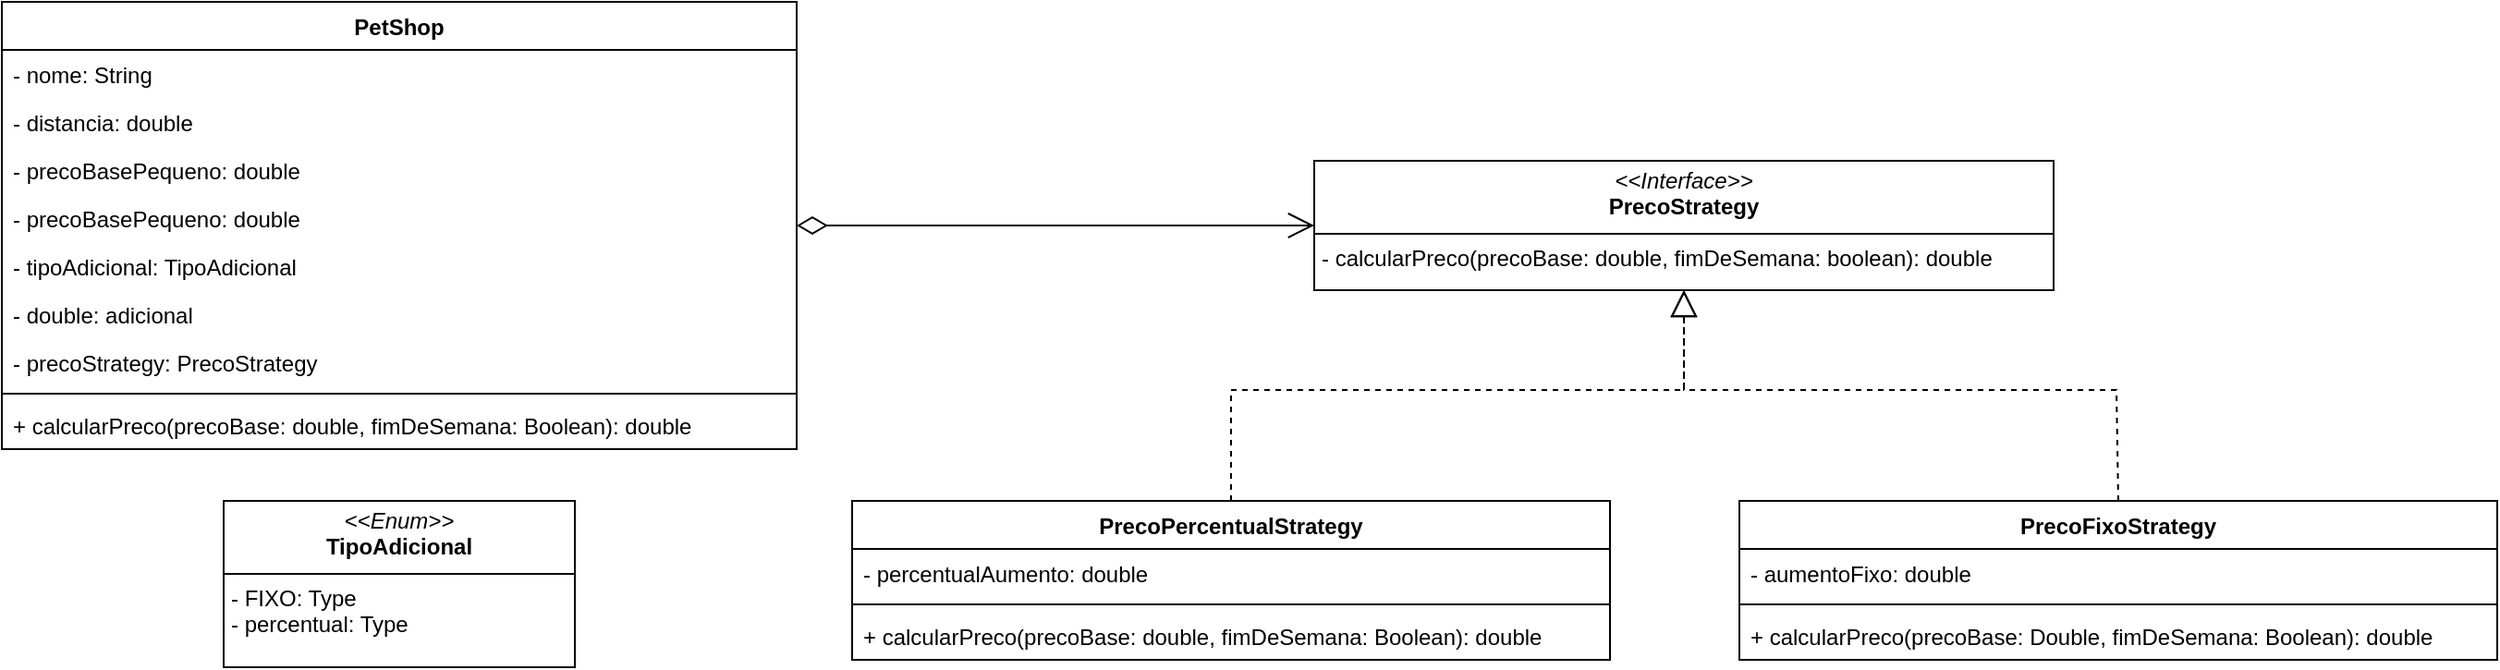 <mxfile version="24.7.6">
  <diagram id="C5RBs43oDa-KdzZeNtuy" name="Page-1">
    <mxGraphModel dx="1810" dy="1010" grid="1" gridSize="10" guides="1" tooltips="1" connect="1" arrows="1" fold="1" page="1" pageScale="1" pageWidth="827" pageHeight="1169" math="0" shadow="0">
      <root>
        <mxCell id="WIyWlLk6GJQsqaUBKTNV-0" />
        <mxCell id="WIyWlLk6GJQsqaUBKTNV-1" parent="WIyWlLk6GJQsqaUBKTNV-0" />
        <mxCell id="bATAKiiqH55IF6qV1KtN-7" value="&lt;p style=&quot;margin:0px;margin-top:4px;text-align:center;&quot;&gt;&lt;i&gt;&amp;lt;&amp;lt;Interface&amp;gt;&amp;gt;&lt;/i&gt;&lt;br&gt;&lt;b&gt;PrecoStrategy&lt;/b&gt;&lt;/p&gt;&lt;hr size=&quot;1&quot; style=&quot;border-style:solid;&quot;&gt;&lt;p style=&quot;margin:0px;margin-left:4px;&quot;&gt;- calcularPreco(precoBase: double, fimDeSemana: boolean): double&lt;br&gt;&lt;/p&gt;" style="verticalAlign=top;align=left;overflow=fill;html=1;whiteSpace=wrap;" parent="WIyWlLk6GJQsqaUBKTNV-1" vertex="1">
          <mxGeometry x="790" y="166" width="400" height="70" as="geometry" />
        </mxCell>
        <mxCell id="bATAKiiqH55IF6qV1KtN-13" value="PrecoPercentualStrategy" style="swimlane;fontStyle=1;align=center;verticalAlign=top;childLayout=stackLayout;horizontal=1;startSize=26;horizontalStack=0;resizeParent=1;resizeParentMax=0;resizeLast=0;collapsible=1;marginBottom=0;whiteSpace=wrap;html=1;" parent="WIyWlLk6GJQsqaUBKTNV-1" vertex="1">
          <mxGeometry x="540" y="350" width="410" height="86" as="geometry" />
        </mxCell>
        <mxCell id="bATAKiiqH55IF6qV1KtN-14" value="&lt;span class=&quot;hljs-keyword&quot;&gt;-&lt;/span&gt;&amp;nbsp;percentualAumento: double" style="text;strokeColor=none;fillColor=none;align=left;verticalAlign=top;spacingLeft=4;spacingRight=4;overflow=hidden;rotatable=0;points=[[0,0.5],[1,0.5]];portConstraint=eastwest;whiteSpace=wrap;html=1;" parent="bATAKiiqH55IF6qV1KtN-13" vertex="1">
          <mxGeometry y="26" width="410" height="26" as="geometry" />
        </mxCell>
        <mxCell id="bATAKiiqH55IF6qV1KtN-15" value="" style="line;strokeWidth=1;fillColor=none;align=left;verticalAlign=middle;spacingTop=-1;spacingLeft=3;spacingRight=3;rotatable=0;labelPosition=right;points=[];portConstraint=eastwest;strokeColor=inherit;" parent="bATAKiiqH55IF6qV1KtN-13" vertex="1">
          <mxGeometry y="52" width="410" height="8" as="geometry" />
        </mxCell>
        <mxCell id="bATAKiiqH55IF6qV1KtN-16" value="+ calcularPreco(precoBase: double, fimDeSemana: Boolean): double" style="text;strokeColor=none;fillColor=none;align=left;verticalAlign=top;spacingLeft=4;spacingRight=4;overflow=hidden;rotatable=0;points=[[0,0.5],[1,0.5]];portConstraint=eastwest;whiteSpace=wrap;html=1;" parent="bATAKiiqH55IF6qV1KtN-13" vertex="1">
          <mxGeometry y="60" width="410" height="26" as="geometry" />
        </mxCell>
        <mxCell id="bATAKiiqH55IF6qV1KtN-17" value="PrecoFixoStrategy" style="swimlane;fontStyle=1;align=center;verticalAlign=top;childLayout=stackLayout;horizontal=1;startSize=26;horizontalStack=0;resizeParent=1;resizeParentMax=0;resizeLast=0;collapsible=1;marginBottom=0;whiteSpace=wrap;html=1;" parent="WIyWlLk6GJQsqaUBKTNV-1" vertex="1">
          <mxGeometry x="1020" y="350" width="410" height="86" as="geometry" />
        </mxCell>
        <mxCell id="bATAKiiqH55IF6qV1KtN-18" value="&lt;span class=&quot;hljs-keyword&quot;&gt;-&lt;/span&gt;&amp;nbsp;aumentoFixo: double" style="text;strokeColor=none;fillColor=none;align=left;verticalAlign=top;spacingLeft=4;spacingRight=4;overflow=hidden;rotatable=0;points=[[0,0.5],[1,0.5]];portConstraint=eastwest;whiteSpace=wrap;html=1;" parent="bATAKiiqH55IF6qV1KtN-17" vertex="1">
          <mxGeometry y="26" width="410" height="26" as="geometry" />
        </mxCell>
        <mxCell id="bATAKiiqH55IF6qV1KtN-19" value="" style="line;strokeWidth=1;fillColor=none;align=left;verticalAlign=middle;spacingTop=-1;spacingLeft=3;spacingRight=3;rotatable=0;labelPosition=right;points=[];portConstraint=eastwest;strokeColor=inherit;" parent="bATAKiiqH55IF6qV1KtN-17" vertex="1">
          <mxGeometry y="52" width="410" height="8" as="geometry" />
        </mxCell>
        <mxCell id="bATAKiiqH55IF6qV1KtN-20" value="+ calcularPreco(precoBase: Double, fimDeSemana: Boolean): double" style="text;strokeColor=none;fillColor=none;align=left;verticalAlign=top;spacingLeft=4;spacingRight=4;overflow=hidden;rotatable=0;points=[[0,0.5],[1,0.5]];portConstraint=eastwest;whiteSpace=wrap;html=1;" parent="bATAKiiqH55IF6qV1KtN-17" vertex="1">
          <mxGeometry y="60" width="410" height="26" as="geometry" />
        </mxCell>
        <mxCell id="bATAKiiqH55IF6qV1KtN-23" value="" style="endArrow=block;dashed=1;endFill=0;endSize=12;html=1;rounded=0;exitX=0.5;exitY=0;exitDx=0;exitDy=0;entryX=0.5;entryY=1;entryDx=0;entryDy=0;" parent="WIyWlLk6GJQsqaUBKTNV-1" source="bATAKiiqH55IF6qV1KtN-13" target="bATAKiiqH55IF6qV1KtN-7" edge="1">
          <mxGeometry width="160" relative="1" as="geometry">
            <mxPoint x="880" y="320" as="sourcePoint" />
            <mxPoint x="1040" y="320" as="targetPoint" />
            <Array as="points">
              <mxPoint x="745" y="290" />
              <mxPoint x="990" y="290" />
            </Array>
          </mxGeometry>
        </mxCell>
        <mxCell id="bATAKiiqH55IF6qV1KtN-24" value="" style="endArrow=block;dashed=1;endFill=0;endSize=12;html=1;rounded=0;entryX=0.5;entryY=1;entryDx=0;entryDy=0;exitX=0.5;exitY=0;exitDx=0;exitDy=0;" parent="WIyWlLk6GJQsqaUBKTNV-1" source="bATAKiiqH55IF6qV1KtN-17" target="bATAKiiqH55IF6qV1KtN-7" edge="1">
          <mxGeometry width="160" relative="1" as="geometry">
            <mxPoint x="1224" y="300" as="sourcePoint" />
            <mxPoint x="950" y="220" as="targetPoint" />
            <Array as="points">
              <mxPoint x="1224" y="290" />
              <mxPoint x="990" y="290" />
            </Array>
          </mxGeometry>
        </mxCell>
        <mxCell id="bATAKiiqH55IF6qV1KtN-34" value="PetShop" style="swimlane;fontStyle=1;align=center;verticalAlign=top;childLayout=stackLayout;horizontal=1;startSize=26;horizontalStack=0;resizeParent=1;resizeParentMax=0;resizeLast=0;collapsible=1;marginBottom=0;whiteSpace=wrap;html=1;" parent="WIyWlLk6GJQsqaUBKTNV-1" vertex="1">
          <mxGeometry x="80" y="80" width="430" height="242" as="geometry" />
        </mxCell>
        <mxCell id="bATAKiiqH55IF6qV1KtN-38" value="- nome: String" style="text;strokeColor=none;fillColor=none;align=left;verticalAlign=top;spacingLeft=4;spacingRight=4;overflow=hidden;rotatable=0;points=[[0,0.5],[1,0.5]];portConstraint=eastwest;whiteSpace=wrap;html=1;" parent="bATAKiiqH55IF6qV1KtN-34" vertex="1">
          <mxGeometry y="26" width="430" height="26" as="geometry" />
        </mxCell>
        <mxCell id="bATAKiiqH55IF6qV1KtN-31" value="- distancia: double" style="text;strokeColor=none;fillColor=none;align=left;verticalAlign=top;spacingLeft=4;spacingRight=4;overflow=hidden;rotatable=0;points=[[0,0.5],[1,0.5]];portConstraint=eastwest;whiteSpace=wrap;html=1;" parent="bATAKiiqH55IF6qV1KtN-34" vertex="1">
          <mxGeometry y="52" width="430" height="26" as="geometry" />
        </mxCell>
        <mxCell id="bATAKiiqH55IF6qV1KtN-32" value="- precoBasePequeno: double" style="text;strokeColor=none;fillColor=none;align=left;verticalAlign=top;spacingLeft=4;spacingRight=4;overflow=hidden;rotatable=0;points=[[0,0.5],[1,0.5]];portConstraint=eastwest;whiteSpace=wrap;html=1;" parent="bATAKiiqH55IF6qV1KtN-34" vertex="1">
          <mxGeometry y="78" width="430" height="26" as="geometry" />
        </mxCell>
        <mxCell id="bATAKiiqH55IF6qV1KtN-33" value="- precoBasePequeno: double" style="text;strokeColor=none;fillColor=none;align=left;verticalAlign=top;spacingLeft=4;spacingRight=4;overflow=hidden;rotatable=0;points=[[0,0.5],[1,0.5]];portConstraint=eastwest;whiteSpace=wrap;html=1;" parent="bATAKiiqH55IF6qV1KtN-34" vertex="1">
          <mxGeometry y="104" width="430" height="26" as="geometry" />
        </mxCell>
        <mxCell id="IbxcqGpfjKuBi41O92Yb-1" value="- tipoAdicional: TipoAdicional" style="text;strokeColor=none;fillColor=none;align=left;verticalAlign=top;spacingLeft=4;spacingRight=4;overflow=hidden;rotatable=0;points=[[0,0.5],[1,0.5]];portConstraint=eastwest;whiteSpace=wrap;html=1;" vertex="1" parent="bATAKiiqH55IF6qV1KtN-34">
          <mxGeometry y="130" width="430" height="26" as="geometry" />
        </mxCell>
        <mxCell id="IbxcqGpfjKuBi41O92Yb-3" value="- double: adicional" style="text;strokeColor=none;fillColor=none;align=left;verticalAlign=top;spacingLeft=4;spacingRight=4;overflow=hidden;rotatable=0;points=[[0,0.5],[1,0.5]];portConstraint=eastwest;whiteSpace=wrap;html=1;" vertex="1" parent="bATAKiiqH55IF6qV1KtN-34">
          <mxGeometry y="156" width="430" height="26" as="geometry" />
        </mxCell>
        <mxCell id="IbxcqGpfjKuBi41O92Yb-2" value="- precoStrategy: PrecoStrategy" style="text;strokeColor=none;fillColor=none;align=left;verticalAlign=top;spacingLeft=4;spacingRight=4;overflow=hidden;rotatable=0;points=[[0,0.5],[1,0.5]];portConstraint=eastwest;whiteSpace=wrap;html=1;" vertex="1" parent="bATAKiiqH55IF6qV1KtN-34">
          <mxGeometry y="182" width="430" height="26" as="geometry" />
        </mxCell>
        <mxCell id="bATAKiiqH55IF6qV1KtN-36" value="" style="line;strokeWidth=1;fillColor=none;align=left;verticalAlign=middle;spacingTop=-1;spacingLeft=3;spacingRight=3;rotatable=0;labelPosition=right;points=[];portConstraint=eastwest;strokeColor=inherit;" parent="bATAKiiqH55IF6qV1KtN-34" vertex="1">
          <mxGeometry y="208" width="430" height="8" as="geometry" />
        </mxCell>
        <mxCell id="bATAKiiqH55IF6qV1KtN-37" value="+ calcularPreco(precoBase: double, fimDeSemana: Boolean): double" style="text;strokeColor=none;fillColor=none;align=left;verticalAlign=top;spacingLeft=4;spacingRight=4;overflow=hidden;rotatable=0;points=[[0,0.5],[1,0.5]];portConstraint=eastwest;whiteSpace=wrap;html=1;" parent="bATAKiiqH55IF6qV1KtN-34" vertex="1">
          <mxGeometry y="216" width="430" height="26" as="geometry" />
        </mxCell>
        <mxCell id="bATAKiiqH55IF6qV1KtN-48" value="" style="endArrow=open;html=1;endSize=12;startArrow=diamondThin;startSize=14;startFill=0;edgeStyle=orthogonalEdgeStyle;align=left;verticalAlign=bottom;rounded=0;" parent="WIyWlLk6GJQsqaUBKTNV-1" source="bATAKiiqH55IF6qV1KtN-34" target="bATAKiiqH55IF6qV1KtN-7" edge="1">
          <mxGeometry x="-1" y="3" relative="1" as="geometry">
            <mxPoint x="650" y="70" as="sourcePoint" />
            <mxPoint x="760" y="370" as="targetPoint" />
            <Array as="points" />
          </mxGeometry>
        </mxCell>
        <mxCell id="IbxcqGpfjKuBi41O92Yb-4" value="&lt;p style=&quot;margin:0px;margin-top:4px;text-align:center;&quot;&gt;&lt;i&gt;&amp;lt;&amp;lt;Enum&amp;gt;&amp;gt;&lt;/i&gt;&lt;br&gt;&lt;b&gt;TipoAdicional&lt;/b&gt;&lt;/p&gt;&lt;hr size=&quot;1&quot; style=&quot;border-style:solid;&quot;&gt;&lt;p style=&quot;margin:0px;margin-left:4px;&quot;&gt;- FIXO: Type&lt;br&gt;- percentual: Type&lt;/p&gt;" style="verticalAlign=top;align=left;overflow=fill;html=1;whiteSpace=wrap;" vertex="1" parent="WIyWlLk6GJQsqaUBKTNV-1">
          <mxGeometry x="200" y="350" width="190" height="90" as="geometry" />
        </mxCell>
      </root>
    </mxGraphModel>
  </diagram>
</mxfile>
